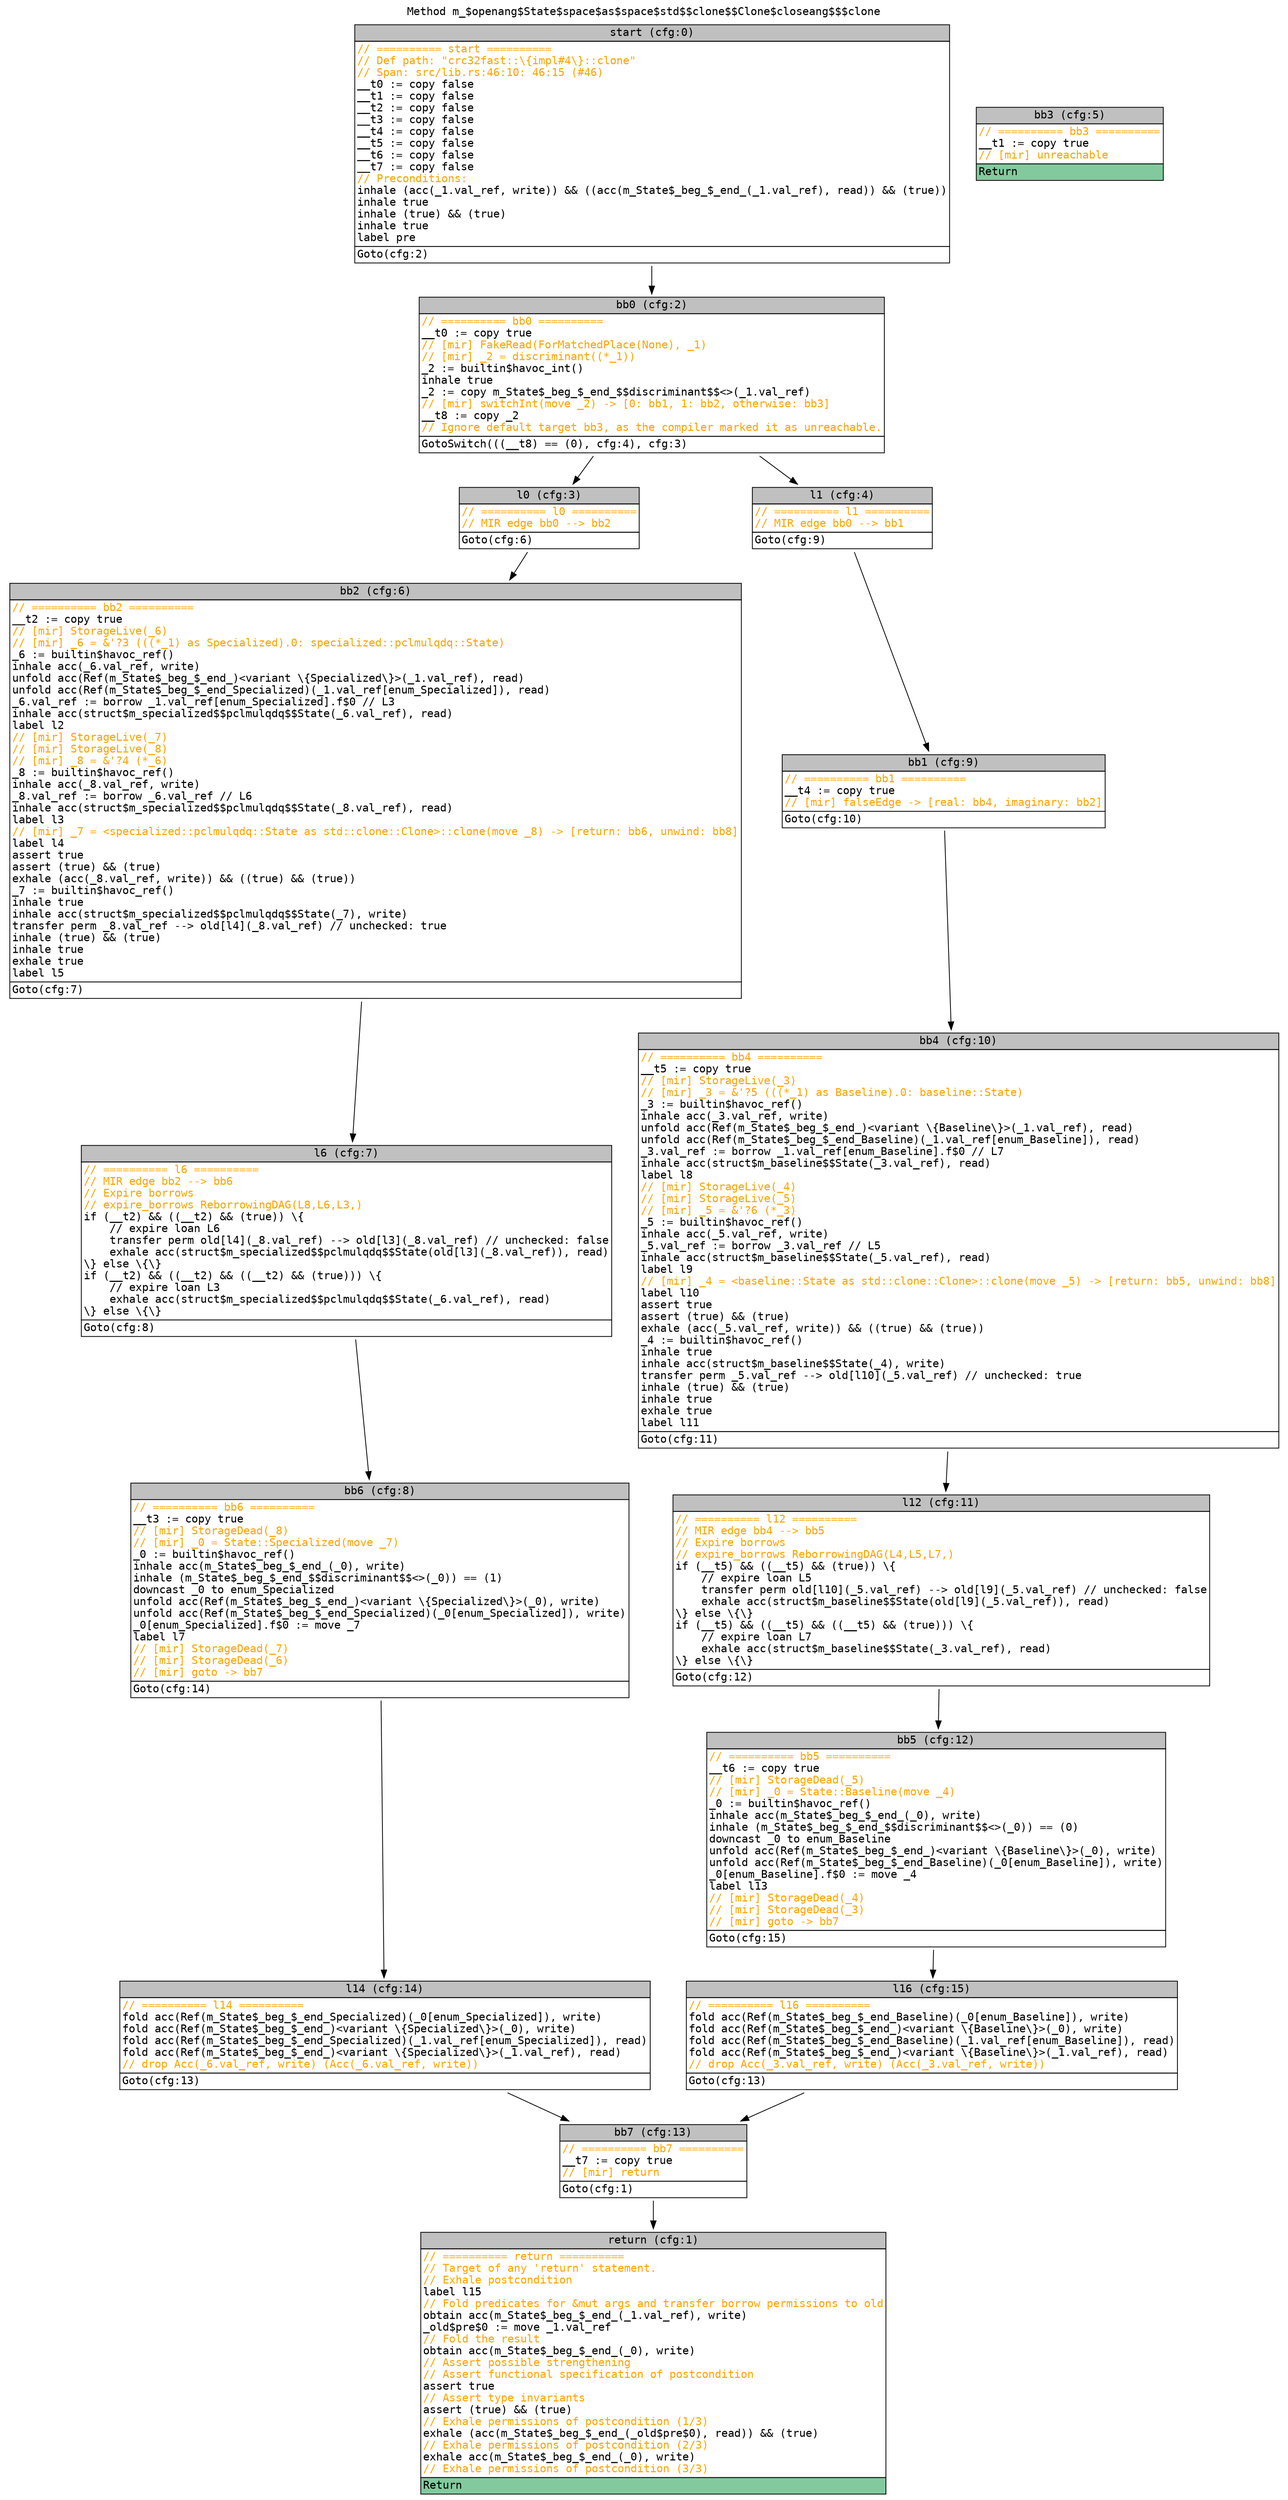 digraph CFG {
graph [fontname=monospace];
node [fontname=monospace];
edge [fontname=monospace];
labelloc="t";
label="Method m_$openang$State$space$as$space$std$$clone$$Clone$closeang$$$clone";
"block_start" [shape=none,label=<<table border="0" cellborder="1" cellspacing="0"><tr><td bgcolor="gray" align="center">start (cfg:0)</td></tr><tr><td align="left" balign="left"><font color="orange">// ========== start ==========</font><br/><font color="orange">// Def path: "crc32fast::\{impl#4\}::clone"</font><br/><font color="orange">// Span: src/lib.rs:46:10: 46:15 (#46)</font><br/>__t0 := copy false<br/>__t1 := copy false<br/>__t2 := copy false<br/>__t3 := copy false<br/>__t4 := copy false<br/>__t5 := copy false<br/>__t6 := copy false<br/>__t7 := copy false<br/><font color="orange">// Preconditions:</font><br/>inhale (acc(_1.val_ref, write)) &amp;&amp; ((acc(m_State$_beg_$_end_(_1.val_ref), read)) &amp;&amp; (true))<br/>inhale true<br/>inhale (true) &amp;&amp; (true)<br/>inhale true<br/>label pre</td></tr><tr><td align="left">Goto(cfg:2)<br/></td></tr></table>>];
"block_return" [shape=none,label=<<table border="0" cellborder="1" cellspacing="0"><tr><td bgcolor="gray" align="center">return (cfg:1)</td></tr><tr><td align="left" balign="left"><font color="orange">// ========== return ==========</font><br/><font color="orange">// Target of any 'return' statement.</font><br/><font color="orange">// Exhale postcondition</font><br/>label l15<br/><font color="orange">// Fold predicates for &amp;mut args and transfer borrow permissions to old</font><br/>obtain acc(m_State$_beg_$_end_(_1.val_ref), write)<br/>_old$pre$0 := move _1.val_ref<br/><font color="orange">// Fold the result</font><br/>obtain acc(m_State$_beg_$_end_(_0), write)<br/><font color="orange">// Assert possible strengthening</font><br/><font color="orange">// Assert functional specification of postcondition</font><br/>assert true<br/><font color="orange">// Assert type invariants</font><br/>assert (true) &amp;&amp; (true)<br/><font color="orange">// Exhale permissions of postcondition (1/3)</font><br/>exhale (acc(m_State$_beg_$_end_(_old$pre$0), read)) &amp;&amp; (true)<br/><font color="orange">// Exhale permissions of postcondition (2/3)</font><br/>exhale acc(m_State$_beg_$_end_(_0), write)<br/><font color="orange">// Exhale permissions of postcondition (3/3)</font></td></tr><tr><td align="left" bgcolor="#82CA9D">Return<br/></td></tr></table>>];
"block_bb0" [shape=none,label=<<table border="0" cellborder="1" cellspacing="0"><tr><td bgcolor="gray" align="center">bb0 (cfg:2)</td></tr><tr><td align="left" balign="left"><font color="orange">// ========== bb0 ==========</font><br/>__t0 := copy true<br/><font color="orange">// [mir] FakeRead(ForMatchedPlace(None), _1)</font><br/><font color="orange">// [mir] _2 = discriminant((*_1))</font><br/>_2 := builtin$havoc_int()<br/>inhale true<br/>_2 := copy m_State$_beg_$_end_$$discriminant$$&lt;&gt;(_1.val_ref)<br/><font color="orange">// [mir] switchInt(move _2) -&gt; [0: bb1, 1: bb2, otherwise: bb3]</font><br/>__t8 := copy _2<br/><font color="orange">// Ignore default target bb3, as the compiler marked it as unreachable.</font></td></tr><tr><td align="left">GotoSwitch(((__t8) == (0), cfg:4), cfg:3)<br/></td></tr></table>>];
"block_l0" [shape=none,label=<<table border="0" cellborder="1" cellspacing="0"><tr><td bgcolor="gray" align="center">l0 (cfg:3)</td></tr><tr><td align="left" balign="left"><font color="orange">// ========== l0 ==========</font><br/><font color="orange">// MIR edge bb0 --&gt; bb2</font></td></tr><tr><td align="left">Goto(cfg:6)<br/></td></tr></table>>];
"block_l1" [shape=none,label=<<table border="0" cellborder="1" cellspacing="0"><tr><td bgcolor="gray" align="center">l1 (cfg:4)</td></tr><tr><td align="left" balign="left"><font color="orange">// ========== l1 ==========</font><br/><font color="orange">// MIR edge bb0 --&gt; bb1</font></td></tr><tr><td align="left">Goto(cfg:9)<br/></td></tr></table>>];
"block_bb3" [shape=none,label=<<table border="0" cellborder="1" cellspacing="0"><tr><td bgcolor="gray" align="center">bb3 (cfg:5)</td></tr><tr><td align="left" balign="left"><font color="orange">// ========== bb3 ==========</font><br/>__t1 := copy true<br/><font color="orange">// [mir] unreachable</font></td></tr><tr><td align="left" bgcolor="#82CA9D">Return<br/></td></tr></table>>];
"block_bb2" [shape=none,label=<<table border="0" cellborder="1" cellspacing="0"><tr><td bgcolor="gray" align="center">bb2 (cfg:6)</td></tr><tr><td align="left" balign="left"><font color="orange">// ========== bb2 ==========</font><br/>__t2 := copy true<br/><font color="orange">// [mir] StorageLive(_6)</font><br/><font color="orange">// [mir] _6 = &amp;'?3 (((*_1) as Specialized).0: specialized::pclmulqdq::State)</font><br/>_6 := builtin$havoc_ref()<br/>inhale acc(_6.val_ref, write)<br/>unfold acc(Ref(m_State$_beg_$_end_)&lt;variant \{Specialized\}&gt;(_1.val_ref), read)<br/>unfold acc(Ref(m_State$_beg_$_end_Specialized)(_1.val_ref[enum_Specialized]), read)<br/>_6.val_ref := borrow _1.val_ref[enum_Specialized].f$0 // L3<br/>inhale acc(struct$m_specialized$$pclmulqdq$$State(_6.val_ref), read)<br/>label l2<br/><font color="orange">// [mir] StorageLive(_7)</font><br/><font color="orange">// [mir] StorageLive(_8)</font><br/><font color="orange">// [mir] _8 = &amp;'?4 (*_6)</font><br/>_8 := builtin$havoc_ref()<br/>inhale acc(_8.val_ref, write)<br/>_8.val_ref := borrow _6.val_ref // L6<br/>inhale acc(struct$m_specialized$$pclmulqdq$$State(_8.val_ref), read)<br/>label l3<br/><font color="orange">// [mir] _7 = &lt;specialized::pclmulqdq::State as std::clone::Clone&gt;::clone(move _8) -&gt; [return: bb6, unwind: bb8]</font><br/>label l4<br/>assert true<br/>assert (true) &amp;&amp; (true)<br/>exhale (acc(_8.val_ref, write)) &amp;&amp; ((true) &amp;&amp; (true))<br/>_7 := builtin$havoc_ref()<br/>inhale true<br/>inhale acc(struct$m_specialized$$pclmulqdq$$State(_7), write)<br/>transfer perm _8.val_ref --&gt; old[l4](_8.val_ref) // unchecked: true<br/>inhale (true) &amp;&amp; (true)<br/>inhale true<br/>exhale true<br/>label l5</td></tr><tr><td align="left">Goto(cfg:7)<br/></td></tr></table>>];
"block_l6" [shape=none,label=<<table border="0" cellborder="1" cellspacing="0"><tr><td bgcolor="gray" align="center">l6 (cfg:7)</td></tr><tr><td align="left" balign="left"><font color="orange">// ========== l6 ==========</font><br/><font color="orange">// MIR edge bb2 --&gt; bb6</font><br/><font color="orange">// Expire borrows</font><br/><font color="orange">// expire_borrows ReborrowingDAG(L8,L6,L3,)</font><br/>if (__t2) &amp;&amp; ((__t2) &amp;&amp; (true)) \{<br/>    // expire loan L6<br/>    transfer perm old[l4](_8.val_ref) --&gt; old[l3](_8.val_ref) // unchecked: false<br/>    exhale acc(struct$m_specialized$$pclmulqdq$$State(old[l3](_8.val_ref)), read)<br/>\} else \{\}<br/>if (__t2) &amp;&amp; ((__t2) &amp;&amp; ((__t2) &amp;&amp; (true))) \{<br/>    // expire loan L3<br/>    exhale acc(struct$m_specialized$$pclmulqdq$$State(_6.val_ref), read)<br/>\} else \{\}</td></tr><tr><td align="left">Goto(cfg:8)<br/></td></tr></table>>];
"block_bb6" [shape=none,label=<<table border="0" cellborder="1" cellspacing="0"><tr><td bgcolor="gray" align="center">bb6 (cfg:8)</td></tr><tr><td align="left" balign="left"><font color="orange">// ========== bb6 ==========</font><br/>__t3 := copy true<br/><font color="orange">// [mir] StorageDead(_8)</font><br/><font color="orange">// [mir] _0 = State::Specialized(move _7)</font><br/>_0 := builtin$havoc_ref()<br/>inhale acc(m_State$_beg_$_end_(_0), write)<br/>inhale (m_State$_beg_$_end_$$discriminant$$&lt;&gt;(_0)) == (1)<br/>downcast _0 to enum_Specialized<br/>unfold acc(Ref(m_State$_beg_$_end_)&lt;variant \{Specialized\}&gt;(_0), write)<br/>unfold acc(Ref(m_State$_beg_$_end_Specialized)(_0[enum_Specialized]), write)<br/>_0[enum_Specialized].f$0 := move _7<br/>label l7<br/><font color="orange">// [mir] StorageDead(_7)</font><br/><font color="orange">// [mir] StorageDead(_6)</font><br/><font color="orange">// [mir] goto -&gt; bb7</font></td></tr><tr><td align="left">Goto(cfg:14)<br/></td></tr></table>>];
"block_bb1" [shape=none,label=<<table border="0" cellborder="1" cellspacing="0"><tr><td bgcolor="gray" align="center">bb1 (cfg:9)</td></tr><tr><td align="left" balign="left"><font color="orange">// ========== bb1 ==========</font><br/>__t4 := copy true<br/><font color="orange">// [mir] falseEdge -&gt; [real: bb4, imaginary: bb2]</font></td></tr><tr><td align="left">Goto(cfg:10)<br/></td></tr></table>>];
"block_bb4" [shape=none,label=<<table border="0" cellborder="1" cellspacing="0"><tr><td bgcolor="gray" align="center">bb4 (cfg:10)</td></tr><tr><td align="left" balign="left"><font color="orange">// ========== bb4 ==========</font><br/>__t5 := copy true<br/><font color="orange">// [mir] StorageLive(_3)</font><br/><font color="orange">// [mir] _3 = &amp;'?5 (((*_1) as Baseline).0: baseline::State)</font><br/>_3 := builtin$havoc_ref()<br/>inhale acc(_3.val_ref, write)<br/>unfold acc(Ref(m_State$_beg_$_end_)&lt;variant \{Baseline\}&gt;(_1.val_ref), read)<br/>unfold acc(Ref(m_State$_beg_$_end_Baseline)(_1.val_ref[enum_Baseline]), read)<br/>_3.val_ref := borrow _1.val_ref[enum_Baseline].f$0 // L7<br/>inhale acc(struct$m_baseline$$State(_3.val_ref), read)<br/>label l8<br/><font color="orange">// [mir] StorageLive(_4)</font><br/><font color="orange">// [mir] StorageLive(_5)</font><br/><font color="orange">// [mir] _5 = &amp;'?6 (*_3)</font><br/>_5 := builtin$havoc_ref()<br/>inhale acc(_5.val_ref, write)<br/>_5.val_ref := borrow _3.val_ref // L5<br/>inhale acc(struct$m_baseline$$State(_5.val_ref), read)<br/>label l9<br/><font color="orange">// [mir] _4 = &lt;baseline::State as std::clone::Clone&gt;::clone(move _5) -&gt; [return: bb5, unwind: bb8]</font><br/>label l10<br/>assert true<br/>assert (true) &amp;&amp; (true)<br/>exhale (acc(_5.val_ref, write)) &amp;&amp; ((true) &amp;&amp; (true))<br/>_4 := builtin$havoc_ref()<br/>inhale true<br/>inhale acc(struct$m_baseline$$State(_4), write)<br/>transfer perm _5.val_ref --&gt; old[l10](_5.val_ref) // unchecked: true<br/>inhale (true) &amp;&amp; (true)<br/>inhale true<br/>exhale true<br/>label l11</td></tr><tr><td align="left">Goto(cfg:11)<br/></td></tr></table>>];
"block_l12" [shape=none,label=<<table border="0" cellborder="1" cellspacing="0"><tr><td bgcolor="gray" align="center">l12 (cfg:11)</td></tr><tr><td align="left" balign="left"><font color="orange">// ========== l12 ==========</font><br/><font color="orange">// MIR edge bb4 --&gt; bb5</font><br/><font color="orange">// Expire borrows</font><br/><font color="orange">// expire_borrows ReborrowingDAG(L4,L5,L7,)</font><br/>if (__t5) &amp;&amp; ((__t5) &amp;&amp; (true)) \{<br/>    // expire loan L5<br/>    transfer perm old[l10](_5.val_ref) --&gt; old[l9](_5.val_ref) // unchecked: false<br/>    exhale acc(struct$m_baseline$$State(old[l9](_5.val_ref)), read)<br/>\} else \{\}<br/>if (__t5) &amp;&amp; ((__t5) &amp;&amp; ((__t5) &amp;&amp; (true))) \{<br/>    // expire loan L7<br/>    exhale acc(struct$m_baseline$$State(_3.val_ref), read)<br/>\} else \{\}</td></tr><tr><td align="left">Goto(cfg:12)<br/></td></tr></table>>];
"block_bb5" [shape=none,label=<<table border="0" cellborder="1" cellspacing="0"><tr><td bgcolor="gray" align="center">bb5 (cfg:12)</td></tr><tr><td align="left" balign="left"><font color="orange">// ========== bb5 ==========</font><br/>__t6 := copy true<br/><font color="orange">// [mir] StorageDead(_5)</font><br/><font color="orange">// [mir] _0 = State::Baseline(move _4)</font><br/>_0 := builtin$havoc_ref()<br/>inhale acc(m_State$_beg_$_end_(_0), write)<br/>inhale (m_State$_beg_$_end_$$discriminant$$&lt;&gt;(_0)) == (0)<br/>downcast _0 to enum_Baseline<br/>unfold acc(Ref(m_State$_beg_$_end_)&lt;variant \{Baseline\}&gt;(_0), write)<br/>unfold acc(Ref(m_State$_beg_$_end_Baseline)(_0[enum_Baseline]), write)<br/>_0[enum_Baseline].f$0 := move _4<br/>label l13<br/><font color="orange">// [mir] StorageDead(_4)</font><br/><font color="orange">// [mir] StorageDead(_3)</font><br/><font color="orange">// [mir] goto -&gt; bb7</font></td></tr><tr><td align="left">Goto(cfg:15)<br/></td></tr></table>>];
"block_bb7" [shape=none,label=<<table border="0" cellborder="1" cellspacing="0"><tr><td bgcolor="gray" align="center">bb7 (cfg:13)</td></tr><tr><td align="left" balign="left"><font color="orange">// ========== bb7 ==========</font><br/>__t7 := copy true<br/><font color="orange">// [mir] return</font></td></tr><tr><td align="left">Goto(cfg:1)<br/></td></tr></table>>];
"block_l14" [shape=none,label=<<table border="0" cellborder="1" cellspacing="0"><tr><td bgcolor="gray" align="center">l14 (cfg:14)</td></tr><tr><td align="left" balign="left"><font color="orange">// ========== l14 ==========</font><br/>fold acc(Ref(m_State$_beg_$_end_Specialized)(_0[enum_Specialized]), write)<br/>fold acc(Ref(m_State$_beg_$_end_)&lt;variant \{Specialized\}&gt;(_0), write)<br/>fold acc(Ref(m_State$_beg_$_end_Specialized)(_1.val_ref[enum_Specialized]), read)<br/>fold acc(Ref(m_State$_beg_$_end_)&lt;variant \{Specialized\}&gt;(_1.val_ref), read)<br/><font color="orange">// drop Acc(_6.val_ref, write) (Acc(_6.val_ref, write))</font></td></tr><tr><td align="left">Goto(cfg:13)<br/></td></tr></table>>];
"block_l16" [shape=none,label=<<table border="0" cellborder="1" cellspacing="0"><tr><td bgcolor="gray" align="center">l16 (cfg:15)</td></tr><tr><td align="left" balign="left"><font color="orange">// ========== l16 ==========</font><br/>fold acc(Ref(m_State$_beg_$_end_Baseline)(_0[enum_Baseline]), write)<br/>fold acc(Ref(m_State$_beg_$_end_)&lt;variant \{Baseline\}&gt;(_0), write)<br/>fold acc(Ref(m_State$_beg_$_end_Baseline)(_1.val_ref[enum_Baseline]), read)<br/>fold acc(Ref(m_State$_beg_$_end_)&lt;variant \{Baseline\}&gt;(_1.val_ref), read)<br/><font color="orange">// drop Acc(_3.val_ref, write) (Acc(_3.val_ref, write))</font></td></tr><tr><td align="left">Goto(cfg:13)<br/></td></tr></table>>];
"block_start" -> "block_bb0";
"block_bb0" -> "block_l1";
"block_bb0" -> "block_l0";
"block_l0" -> "block_bb2";
"block_l1" -> "block_bb1";
"block_bb2" -> "block_l6";
"block_l6" -> "block_bb6";
"block_bb6" -> "block_l14";
"block_bb1" -> "block_bb4";
"block_bb4" -> "block_l12";
"block_l12" -> "block_bb5";
"block_bb5" -> "block_l16";
"block_bb7" -> "block_return";
"block_l14" -> "block_bb7";
"block_l16" -> "block_bb7";
}
